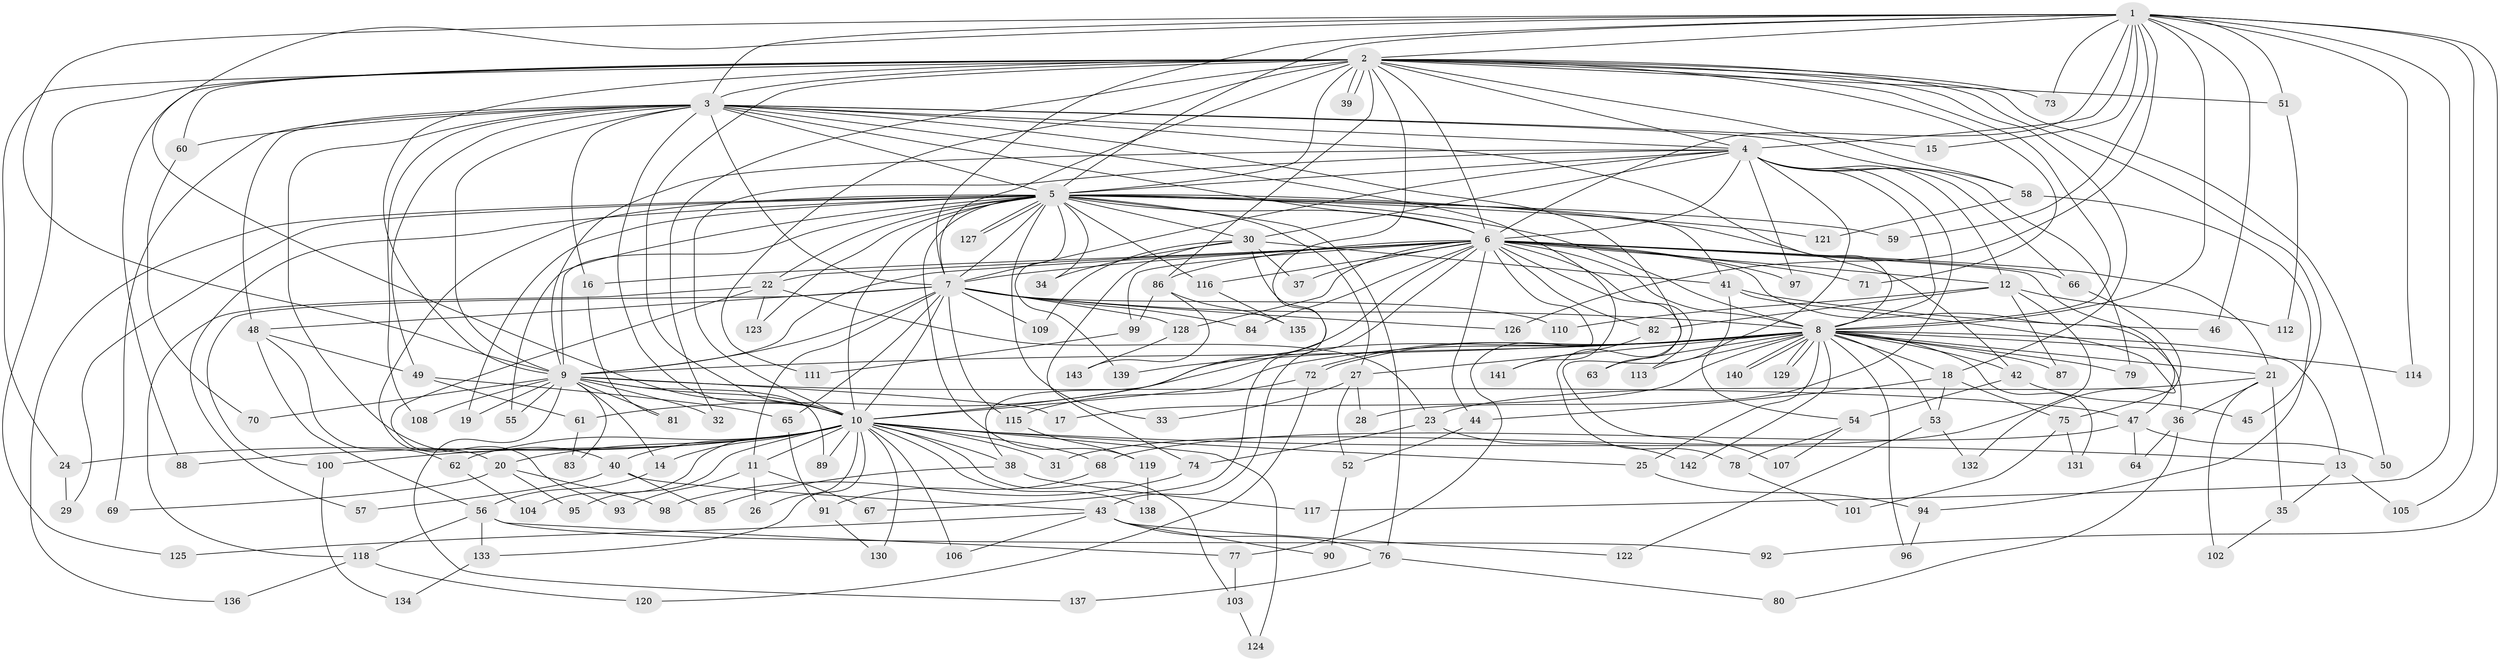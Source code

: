 // coarse degree distribution, {29: 0.009174311926605505, 25: 0.009174311926605505, 27: 0.009174311926605505, 26: 0.009174311926605505, 15: 0.009174311926605505, 32: 0.009174311926605505, 17: 0.009174311926605505, 28: 0.009174311926605505, 5: 0.07339449541284404, 7: 0.01834862385321101, 4: 0.09174311926605505, 2: 0.4954128440366973, 3: 0.1651376146788991, 6: 0.045871559633027525, 1: 0.027522935779816515, 10: 0.009174311926605505}
// Generated by graph-tools (version 1.1) at 2025/51/02/27/25 19:51:42]
// undirected, 143 vertices, 311 edges
graph export_dot {
graph [start="1"]
  node [color=gray90,style=filled];
  1;
  2;
  3;
  4;
  5;
  6;
  7;
  8;
  9;
  10;
  11;
  12;
  13;
  14;
  15;
  16;
  17;
  18;
  19;
  20;
  21;
  22;
  23;
  24;
  25;
  26;
  27;
  28;
  29;
  30;
  31;
  32;
  33;
  34;
  35;
  36;
  37;
  38;
  39;
  40;
  41;
  42;
  43;
  44;
  45;
  46;
  47;
  48;
  49;
  50;
  51;
  52;
  53;
  54;
  55;
  56;
  57;
  58;
  59;
  60;
  61;
  62;
  63;
  64;
  65;
  66;
  67;
  68;
  69;
  70;
  71;
  72;
  73;
  74;
  75;
  76;
  77;
  78;
  79;
  80;
  81;
  82;
  83;
  84;
  85;
  86;
  87;
  88;
  89;
  90;
  91;
  92;
  93;
  94;
  95;
  96;
  97;
  98;
  99;
  100;
  101;
  102;
  103;
  104;
  105;
  106;
  107;
  108;
  109;
  110;
  111;
  112;
  113;
  114;
  115;
  116;
  117;
  118;
  119;
  120;
  121;
  122;
  123;
  124;
  125;
  126;
  127;
  128;
  129;
  130;
  131;
  132;
  133;
  134;
  135;
  136;
  137;
  138;
  139;
  140;
  141;
  142;
  143;
  1 -- 2;
  1 -- 3;
  1 -- 4;
  1 -- 5;
  1 -- 6;
  1 -- 7;
  1 -- 8;
  1 -- 9;
  1 -- 10;
  1 -- 15;
  1 -- 46;
  1 -- 51;
  1 -- 59;
  1 -- 73;
  1 -- 92;
  1 -- 105;
  1 -- 114;
  1 -- 117;
  1 -- 126;
  2 -- 3;
  2 -- 4;
  2 -- 5;
  2 -- 6;
  2 -- 7;
  2 -- 8;
  2 -- 9;
  2 -- 10;
  2 -- 18;
  2 -- 24;
  2 -- 32;
  2 -- 38;
  2 -- 39;
  2 -- 39;
  2 -- 45;
  2 -- 50;
  2 -- 51;
  2 -- 58;
  2 -- 60;
  2 -- 71;
  2 -- 73;
  2 -- 86;
  2 -- 88;
  2 -- 111;
  2 -- 125;
  3 -- 4;
  3 -- 5;
  3 -- 6;
  3 -- 7;
  3 -- 8;
  3 -- 9;
  3 -- 10;
  3 -- 15;
  3 -- 16;
  3 -- 40;
  3 -- 48;
  3 -- 49;
  3 -- 58;
  3 -- 60;
  3 -- 69;
  3 -- 78;
  3 -- 108;
  3 -- 141;
  4 -- 5;
  4 -- 6;
  4 -- 7;
  4 -- 8;
  4 -- 9;
  4 -- 10;
  4 -- 12;
  4 -- 28;
  4 -- 30;
  4 -- 54;
  4 -- 66;
  4 -- 79;
  4 -- 97;
  5 -- 6;
  5 -- 7;
  5 -- 8;
  5 -- 9;
  5 -- 10;
  5 -- 19;
  5 -- 20;
  5 -- 22;
  5 -- 27;
  5 -- 29;
  5 -- 30;
  5 -- 33;
  5 -- 34;
  5 -- 41;
  5 -- 42;
  5 -- 55;
  5 -- 57;
  5 -- 59;
  5 -- 76;
  5 -- 116;
  5 -- 119;
  5 -- 121;
  5 -- 123;
  5 -- 127;
  5 -- 127;
  5 -- 136;
  5 -- 139;
  6 -- 7;
  6 -- 8;
  6 -- 9;
  6 -- 10;
  6 -- 12;
  6 -- 16;
  6 -- 21;
  6 -- 22;
  6 -- 36;
  6 -- 37;
  6 -- 43;
  6 -- 44;
  6 -- 47;
  6 -- 63;
  6 -- 66;
  6 -- 71;
  6 -- 77;
  6 -- 82;
  6 -- 84;
  6 -- 86;
  6 -- 97;
  6 -- 99;
  6 -- 113;
  6 -- 116;
  6 -- 128;
  7 -- 8;
  7 -- 9;
  7 -- 10;
  7 -- 11;
  7 -- 48;
  7 -- 65;
  7 -- 84;
  7 -- 100;
  7 -- 109;
  7 -- 110;
  7 -- 115;
  7 -- 126;
  7 -- 128;
  8 -- 9;
  8 -- 10;
  8 -- 13;
  8 -- 17;
  8 -- 18;
  8 -- 21;
  8 -- 25;
  8 -- 27;
  8 -- 42;
  8 -- 53;
  8 -- 61;
  8 -- 63;
  8 -- 72;
  8 -- 72;
  8 -- 79;
  8 -- 87;
  8 -- 96;
  8 -- 113;
  8 -- 114;
  8 -- 129;
  8 -- 129;
  8 -- 131;
  8 -- 139;
  8 -- 140;
  8 -- 140;
  8 -- 142;
  9 -- 10;
  9 -- 14;
  9 -- 17;
  9 -- 19;
  9 -- 32;
  9 -- 47;
  9 -- 55;
  9 -- 70;
  9 -- 81;
  9 -- 83;
  9 -- 89;
  9 -- 108;
  9 -- 137;
  10 -- 11;
  10 -- 13;
  10 -- 14;
  10 -- 20;
  10 -- 24;
  10 -- 25;
  10 -- 26;
  10 -- 31;
  10 -- 38;
  10 -- 40;
  10 -- 62;
  10 -- 68;
  10 -- 88;
  10 -- 89;
  10 -- 95;
  10 -- 100;
  10 -- 103;
  10 -- 104;
  10 -- 106;
  10 -- 124;
  10 -- 130;
  10 -- 133;
  10 -- 138;
  11 -- 26;
  11 -- 67;
  11 -- 93;
  12 -- 31;
  12 -- 82;
  12 -- 87;
  12 -- 110;
  12 -- 112;
  13 -- 35;
  13 -- 105;
  14 -- 56;
  16 -- 81;
  18 -- 44;
  18 -- 53;
  18 -- 75;
  20 -- 69;
  20 -- 95;
  20 -- 98;
  21 -- 23;
  21 -- 35;
  21 -- 36;
  21 -- 102;
  22 -- 23;
  22 -- 93;
  22 -- 118;
  22 -- 123;
  23 -- 74;
  23 -- 142;
  24 -- 29;
  25 -- 94;
  27 -- 28;
  27 -- 33;
  27 -- 52;
  30 -- 34;
  30 -- 37;
  30 -- 41;
  30 -- 67;
  30 -- 74;
  30 -- 109;
  35 -- 102;
  36 -- 64;
  36 -- 80;
  38 -- 85;
  38 -- 117;
  40 -- 43;
  40 -- 57;
  40 -- 85;
  41 -- 46;
  41 -- 107;
  41 -- 132;
  42 -- 45;
  42 -- 54;
  43 -- 76;
  43 -- 90;
  43 -- 106;
  43 -- 122;
  43 -- 125;
  44 -- 52;
  47 -- 50;
  47 -- 64;
  47 -- 68;
  48 -- 49;
  48 -- 56;
  48 -- 62;
  49 -- 61;
  49 -- 65;
  51 -- 112;
  52 -- 90;
  53 -- 122;
  53 -- 132;
  54 -- 78;
  54 -- 107;
  56 -- 77;
  56 -- 92;
  56 -- 118;
  56 -- 133;
  58 -- 94;
  58 -- 121;
  60 -- 70;
  61 -- 83;
  62 -- 104;
  65 -- 91;
  66 -- 75;
  68 -- 91;
  72 -- 115;
  72 -- 120;
  74 -- 98;
  75 -- 101;
  75 -- 131;
  76 -- 80;
  76 -- 137;
  77 -- 103;
  78 -- 101;
  82 -- 141;
  86 -- 99;
  86 -- 135;
  86 -- 143;
  91 -- 130;
  94 -- 96;
  99 -- 111;
  100 -- 134;
  103 -- 124;
  115 -- 119;
  116 -- 135;
  118 -- 120;
  118 -- 136;
  119 -- 138;
  128 -- 143;
  133 -- 134;
}
